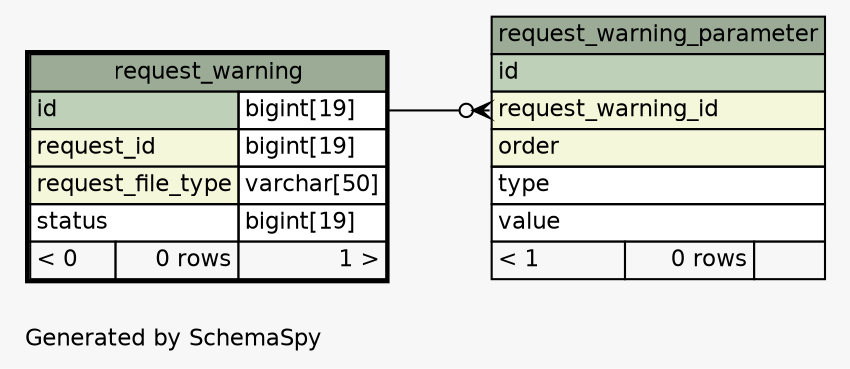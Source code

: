 // dot 2.28.0 on Windows 7 6.1
// SchemaSpy rev 590
digraph "oneDegreeRelationshipsDiagram" {
  graph [
    rankdir="RL"
    bgcolor="#f7f7f7"
    label="\nGenerated by SchemaSpy"
    labeljust="l"
    nodesep="0.18"
    ranksep="0.46"
    fontname="Helvetica"
    fontsize="11"
  ];
  node [
    fontname="Helvetica"
    fontsize="11"
    shape="plaintext"
  ];
  edge [
    arrowsize="0.8"
  ];
  "request_warning_parameter":"request_warning_id":w -> "request_warning":"id.type":e [arrowhead=none dir=back arrowtail=crowodot];
  "request_warning" [
    label=<
    <TABLE BORDER="2" CELLBORDER="1" CELLSPACING="0" BGCOLOR="#ffffff">
      <TR><TD COLSPAN="3" BGCOLOR="#9bab96" ALIGN="CENTER">request_warning</TD></TR>
      <TR><TD PORT="id" COLSPAN="2" BGCOLOR="#bed1b8" ALIGN="LEFT">id</TD><TD PORT="id.type" ALIGN="LEFT">bigint[19]</TD></TR>
      <TR><TD PORT="request_id" COLSPAN="2" BGCOLOR="#f4f7da" ALIGN="LEFT">request_id</TD><TD PORT="request_id.type" ALIGN="LEFT">bigint[19]</TD></TR>
      <TR><TD PORT="request_file_type" COLSPAN="2" BGCOLOR="#f4f7da" ALIGN="LEFT">request_file_type</TD><TD PORT="request_file_type.type" ALIGN="LEFT">varchar[50]</TD></TR>
      <TR><TD PORT="status" COLSPAN="2" ALIGN="LEFT">status</TD><TD PORT="status.type" ALIGN="LEFT">bigint[19]</TD></TR>
      <TR><TD ALIGN="LEFT" BGCOLOR="#f7f7f7">&lt; 0</TD><TD ALIGN="RIGHT" BGCOLOR="#f7f7f7">0 rows</TD><TD ALIGN="RIGHT" BGCOLOR="#f7f7f7">1 &gt;</TD></TR>
    </TABLE>>
    URL="request_warning.html"
    tooltip="request_warning"
  ];
  "request_warning_parameter" [
    label=<
    <TABLE BORDER="0" CELLBORDER="1" CELLSPACING="0" BGCOLOR="#ffffff">
      <TR><TD COLSPAN="3" BGCOLOR="#9bab96" ALIGN="CENTER">request_warning_parameter</TD></TR>
      <TR><TD PORT="id" COLSPAN="3" BGCOLOR="#bed1b8" ALIGN="LEFT">id</TD></TR>
      <TR><TD PORT="request_warning_id" COLSPAN="3" BGCOLOR="#f4f7da" ALIGN="LEFT">request_warning_id</TD></TR>
      <TR><TD PORT="order" COLSPAN="3" BGCOLOR="#f4f7da" ALIGN="LEFT">order</TD></TR>
      <TR><TD PORT="type" COLSPAN="3" ALIGN="LEFT">type</TD></TR>
      <TR><TD PORT="value" COLSPAN="3" ALIGN="LEFT">value</TD></TR>
      <TR><TD ALIGN="LEFT" BGCOLOR="#f7f7f7">&lt; 1</TD><TD ALIGN="RIGHT" BGCOLOR="#f7f7f7">0 rows</TD><TD ALIGN="RIGHT" BGCOLOR="#f7f7f7">  </TD></TR>
    </TABLE>>
    URL="request_warning_parameter.html"
    tooltip="request_warning_parameter"
  ];
}
